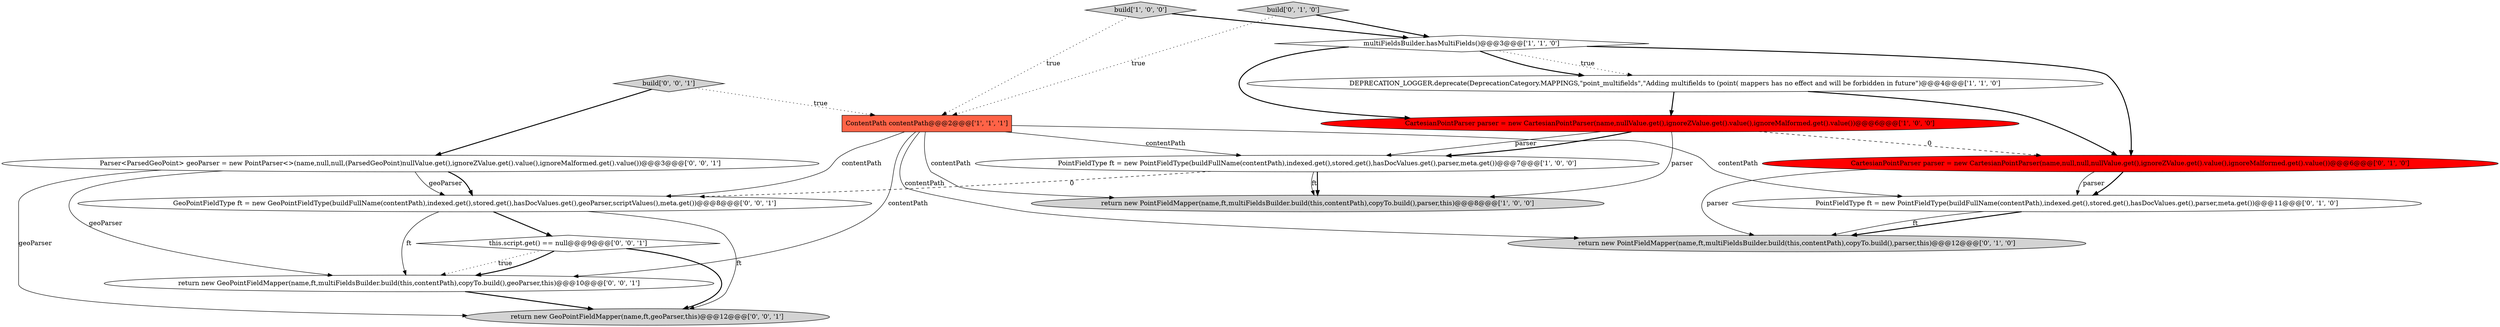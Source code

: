 digraph {
9 [style = filled, label = "return new PointFieldMapper(name,ft,multiFieldsBuilder.build(this,contentPath),copyTo.build(),parser,this)@@@12@@@['0', '1', '0']", fillcolor = lightgray, shape = ellipse image = "AAA0AAABBB2BBB"];
4 [style = filled, label = "multiFieldsBuilder.hasMultiFields()@@@3@@@['1', '1', '0']", fillcolor = white, shape = diamond image = "AAA0AAABBB1BBB"];
15 [style = filled, label = "Parser<ParsedGeoPoint> geoParser = new PointParser<>(name,null,null,(ParsedGeoPoint)nullValue.get(),ignoreZValue.get().value(),ignoreMalformed.get().value())@@@3@@@['0', '0', '1']", fillcolor = white, shape = ellipse image = "AAA0AAABBB3BBB"];
7 [style = filled, label = "PointFieldType ft = new PointFieldType(buildFullName(contentPath),indexed.get(),stored.get(),hasDocValues.get(),parser,meta.get())@@@11@@@['0', '1', '0']", fillcolor = white, shape = ellipse image = "AAA0AAABBB2BBB"];
14 [style = filled, label = "GeoPointFieldType ft = new GeoPointFieldType(buildFullName(contentPath),indexed.get(),stored.get(),hasDocValues.get(),geoParser,scriptValues(),meta.get())@@@8@@@['0', '0', '1']", fillcolor = white, shape = ellipse image = "AAA0AAABBB3BBB"];
13 [style = filled, label = "this.script.get() == null@@@9@@@['0', '0', '1']", fillcolor = white, shape = diamond image = "AAA0AAABBB3BBB"];
6 [style = filled, label = "build['1', '0', '0']", fillcolor = lightgray, shape = diamond image = "AAA0AAABBB1BBB"];
5 [style = filled, label = "CartesianPointParser parser = new CartesianPointParser(name,nullValue.get(),ignoreZValue.get().value(),ignoreMalformed.get().value())@@@6@@@['1', '0', '0']", fillcolor = red, shape = ellipse image = "AAA1AAABBB1BBB"];
8 [style = filled, label = "CartesianPointParser parser = new CartesianPointParser(name,null,null,nullValue.get(),ignoreZValue.get().value(),ignoreMalformed.get().value())@@@6@@@['0', '1', '0']", fillcolor = red, shape = ellipse image = "AAA1AAABBB2BBB"];
10 [style = filled, label = "build['0', '1', '0']", fillcolor = lightgray, shape = diamond image = "AAA0AAABBB2BBB"];
12 [style = filled, label = "build['0', '0', '1']", fillcolor = lightgray, shape = diamond image = "AAA0AAABBB3BBB"];
16 [style = filled, label = "return new GeoPointFieldMapper(name,ft,multiFieldsBuilder.build(this,contentPath),copyTo.build(),geoParser,this)@@@10@@@['0', '0', '1']", fillcolor = white, shape = ellipse image = "AAA0AAABBB3BBB"];
11 [style = filled, label = "return new GeoPointFieldMapper(name,ft,geoParser,this)@@@12@@@['0', '0', '1']", fillcolor = lightgray, shape = ellipse image = "AAA0AAABBB3BBB"];
0 [style = filled, label = "return new PointFieldMapper(name,ft,multiFieldsBuilder.build(this,contentPath),copyTo.build(),parser,this)@@@8@@@['1', '0', '0']", fillcolor = lightgray, shape = ellipse image = "AAA0AAABBB1BBB"];
1 [style = filled, label = "PointFieldType ft = new PointFieldType(buildFullName(contentPath),indexed.get(),stored.get(),hasDocValues.get(),parser,meta.get())@@@7@@@['1', '0', '0']", fillcolor = white, shape = ellipse image = "AAA0AAABBB1BBB"];
3 [style = filled, label = "ContentPath contentPath@@@2@@@['1', '1', '1']", fillcolor = tomato, shape = box image = "AAA0AAABBB1BBB"];
2 [style = filled, label = "DEPRECATION_LOGGER.deprecate(DeprecationCategory.MAPPINGS,\"point_multifields\",\"Adding multifields to (point( mappers has no effect and will be forbidden in future\")@@@4@@@['1', '1', '0']", fillcolor = white, shape = ellipse image = "AAA0AAABBB1BBB"];
15->14 [style = solid, label="geoParser"];
13->16 [style = dotted, label="true"];
12->3 [style = dotted, label="true"];
16->11 [style = bold, label=""];
15->14 [style = bold, label=""];
1->14 [style = dashed, label="0"];
14->16 [style = solid, label="ft"];
3->1 [style = solid, label="contentPath"];
12->15 [style = bold, label=""];
5->1 [style = solid, label="parser"];
1->0 [style = solid, label="ft"];
3->7 [style = solid, label="contentPath"];
10->3 [style = dotted, label="true"];
4->2 [style = bold, label=""];
1->0 [style = bold, label=""];
13->11 [style = bold, label=""];
13->16 [style = bold, label=""];
8->7 [style = bold, label=""];
15->16 [style = solid, label="geoParser"];
3->16 [style = solid, label="contentPath"];
7->9 [style = bold, label=""];
7->9 [style = solid, label="ft"];
5->0 [style = solid, label="parser"];
5->1 [style = bold, label=""];
6->4 [style = bold, label=""];
8->9 [style = solid, label="parser"];
10->4 [style = bold, label=""];
5->8 [style = dashed, label="0"];
3->9 [style = solid, label="contentPath"];
4->8 [style = bold, label=""];
3->14 [style = solid, label="contentPath"];
14->13 [style = bold, label=""];
14->11 [style = solid, label="ft"];
6->3 [style = dotted, label="true"];
8->7 [style = solid, label="parser"];
4->5 [style = bold, label=""];
4->2 [style = dotted, label="true"];
15->11 [style = solid, label="geoParser"];
2->8 [style = bold, label=""];
2->5 [style = bold, label=""];
3->0 [style = solid, label="contentPath"];
}
